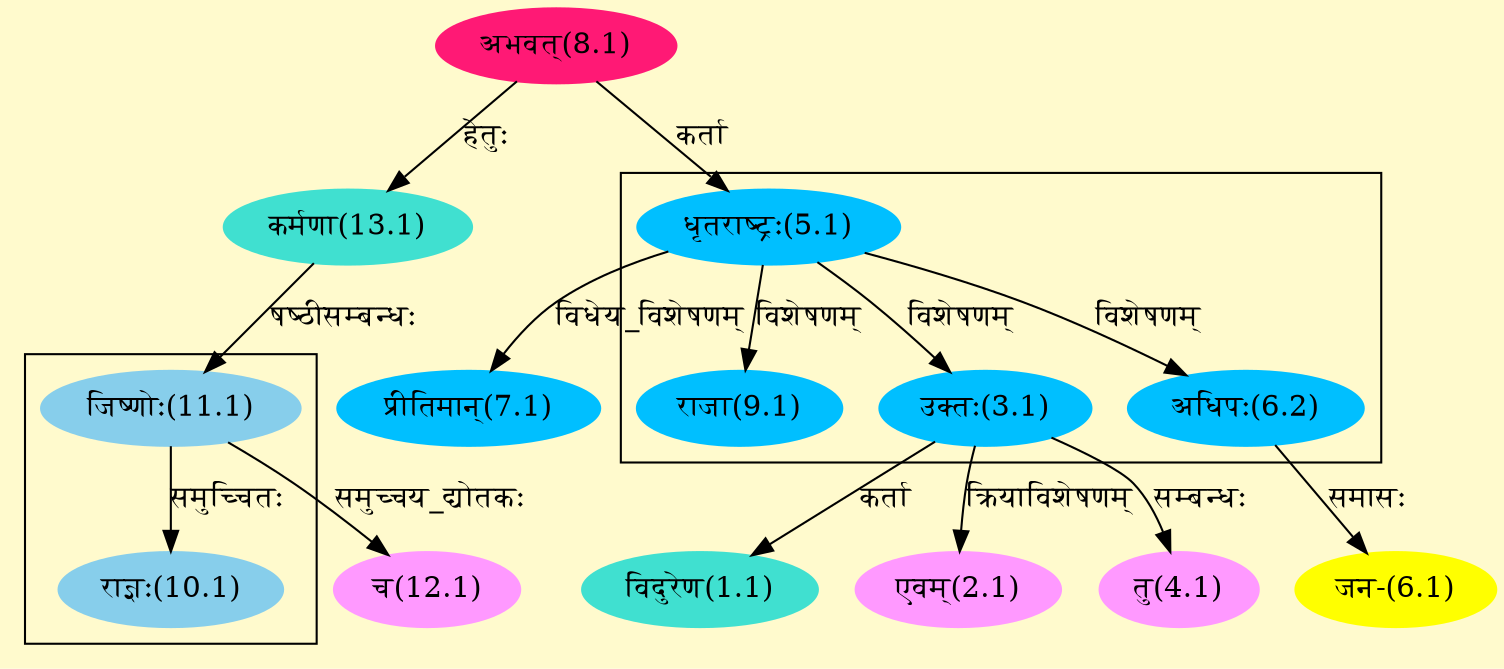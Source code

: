 digraph G{
rankdir=BT;
 compound=true;
 bgcolor="lemonchiffon1";

subgraph cluster_1{
Node3_1 [style=filled, color="#00BFFF" label = "उक्तः(3.1)"]
Node5_1 [style=filled, color="#00BFFF" label = "धृतराष्ट्रः(5.1)"]
Node6_2 [style=filled, color="#00BFFF" label = "अधिपः(6.2)"]
Node9_1 [style=filled, color="#00BFFF" label = "राजा(9.1)"]

}

subgraph cluster_2{
Node10_1 [style=filled, color="#87CEEB" label = "राज्ञः(10.1)"]
Node11_1 [style=filled, color="#87CEEB" label = "जिष्णोः(11.1)"]

}
Node1_1 [style=filled, color="#40E0D0" label = "विदुरेण(1.1)"]
Node3_1 [style=filled, color="#00BFFF" label = "उक्तः(3.1)"]
Node2_1 [style=filled, color="#FF99FF" label = "एवम्(2.1)"]
Node4_1 [style=filled, color="#FF99FF" label = "तु(4.1)"]
Node5_1 [style=filled, color="#00BFFF" label = "धृतराष्ट्रः(5.1)"]
Node8_1 [style=filled, color="#FF1975" label = "अभवत्(8.1)"]
Node6_1 [style=filled, color="#FFFF00" label = "जन-(6.1)"]
Node6_2 [style=filled, color="#00BFFF" label = "अधिपः(6.2)"]
Node7_1 [style=filled, color="#00BFFF" label = "प्रीतिमान्(7.1)"]
Node11_1 [style=filled, color="#87CEEB" label = "जिष्णोः(11.1)"]
Node13_1 [style=filled, color="#40E0D0" label = "कर्मणा(13.1)"]
Node12_1 [style=filled, color="#FF99FF" label = "च(12.1)"]
/* Start of Relations section */

Node1_1 -> Node3_1 [  label="कर्ता"  dir="back" ]
Node2_1 -> Node3_1 [  label="क्रियाविशेषणम्"  dir="back" ]
Node3_1 -> Node5_1 [  label="विशेषणम्"  dir="back" ]
Node4_1 -> Node3_1 [  label="सम्बन्धः"  dir="back" ]
Node5_1 -> Node8_1 [  label="कर्ता"  dir="back" ]
Node6_1 -> Node6_2 [  label="समासः"  dir="back" ]
Node6_2 -> Node5_1 [  label="विशेषणम्"  dir="back" ]
Node7_1 -> Node5_1 [  label="विधेय_विशेषणम्"  dir="back" ]
Node9_1 -> Node5_1 [  label="विशेषणम्"  dir="back" ]
Node10_1 -> Node11_1 [  label="समुच्चितः"  dir="back" ]
Node11_1 -> Node13_1 [  label="षष्ठीसम्बन्धः"  dir="back" ]
Node12_1 -> Node11_1 [  label="समुच्चय_द्योतकः"  dir="back" ]
Node13_1 -> Node8_1 [  label="हेतुः"  dir="back" ]
}
